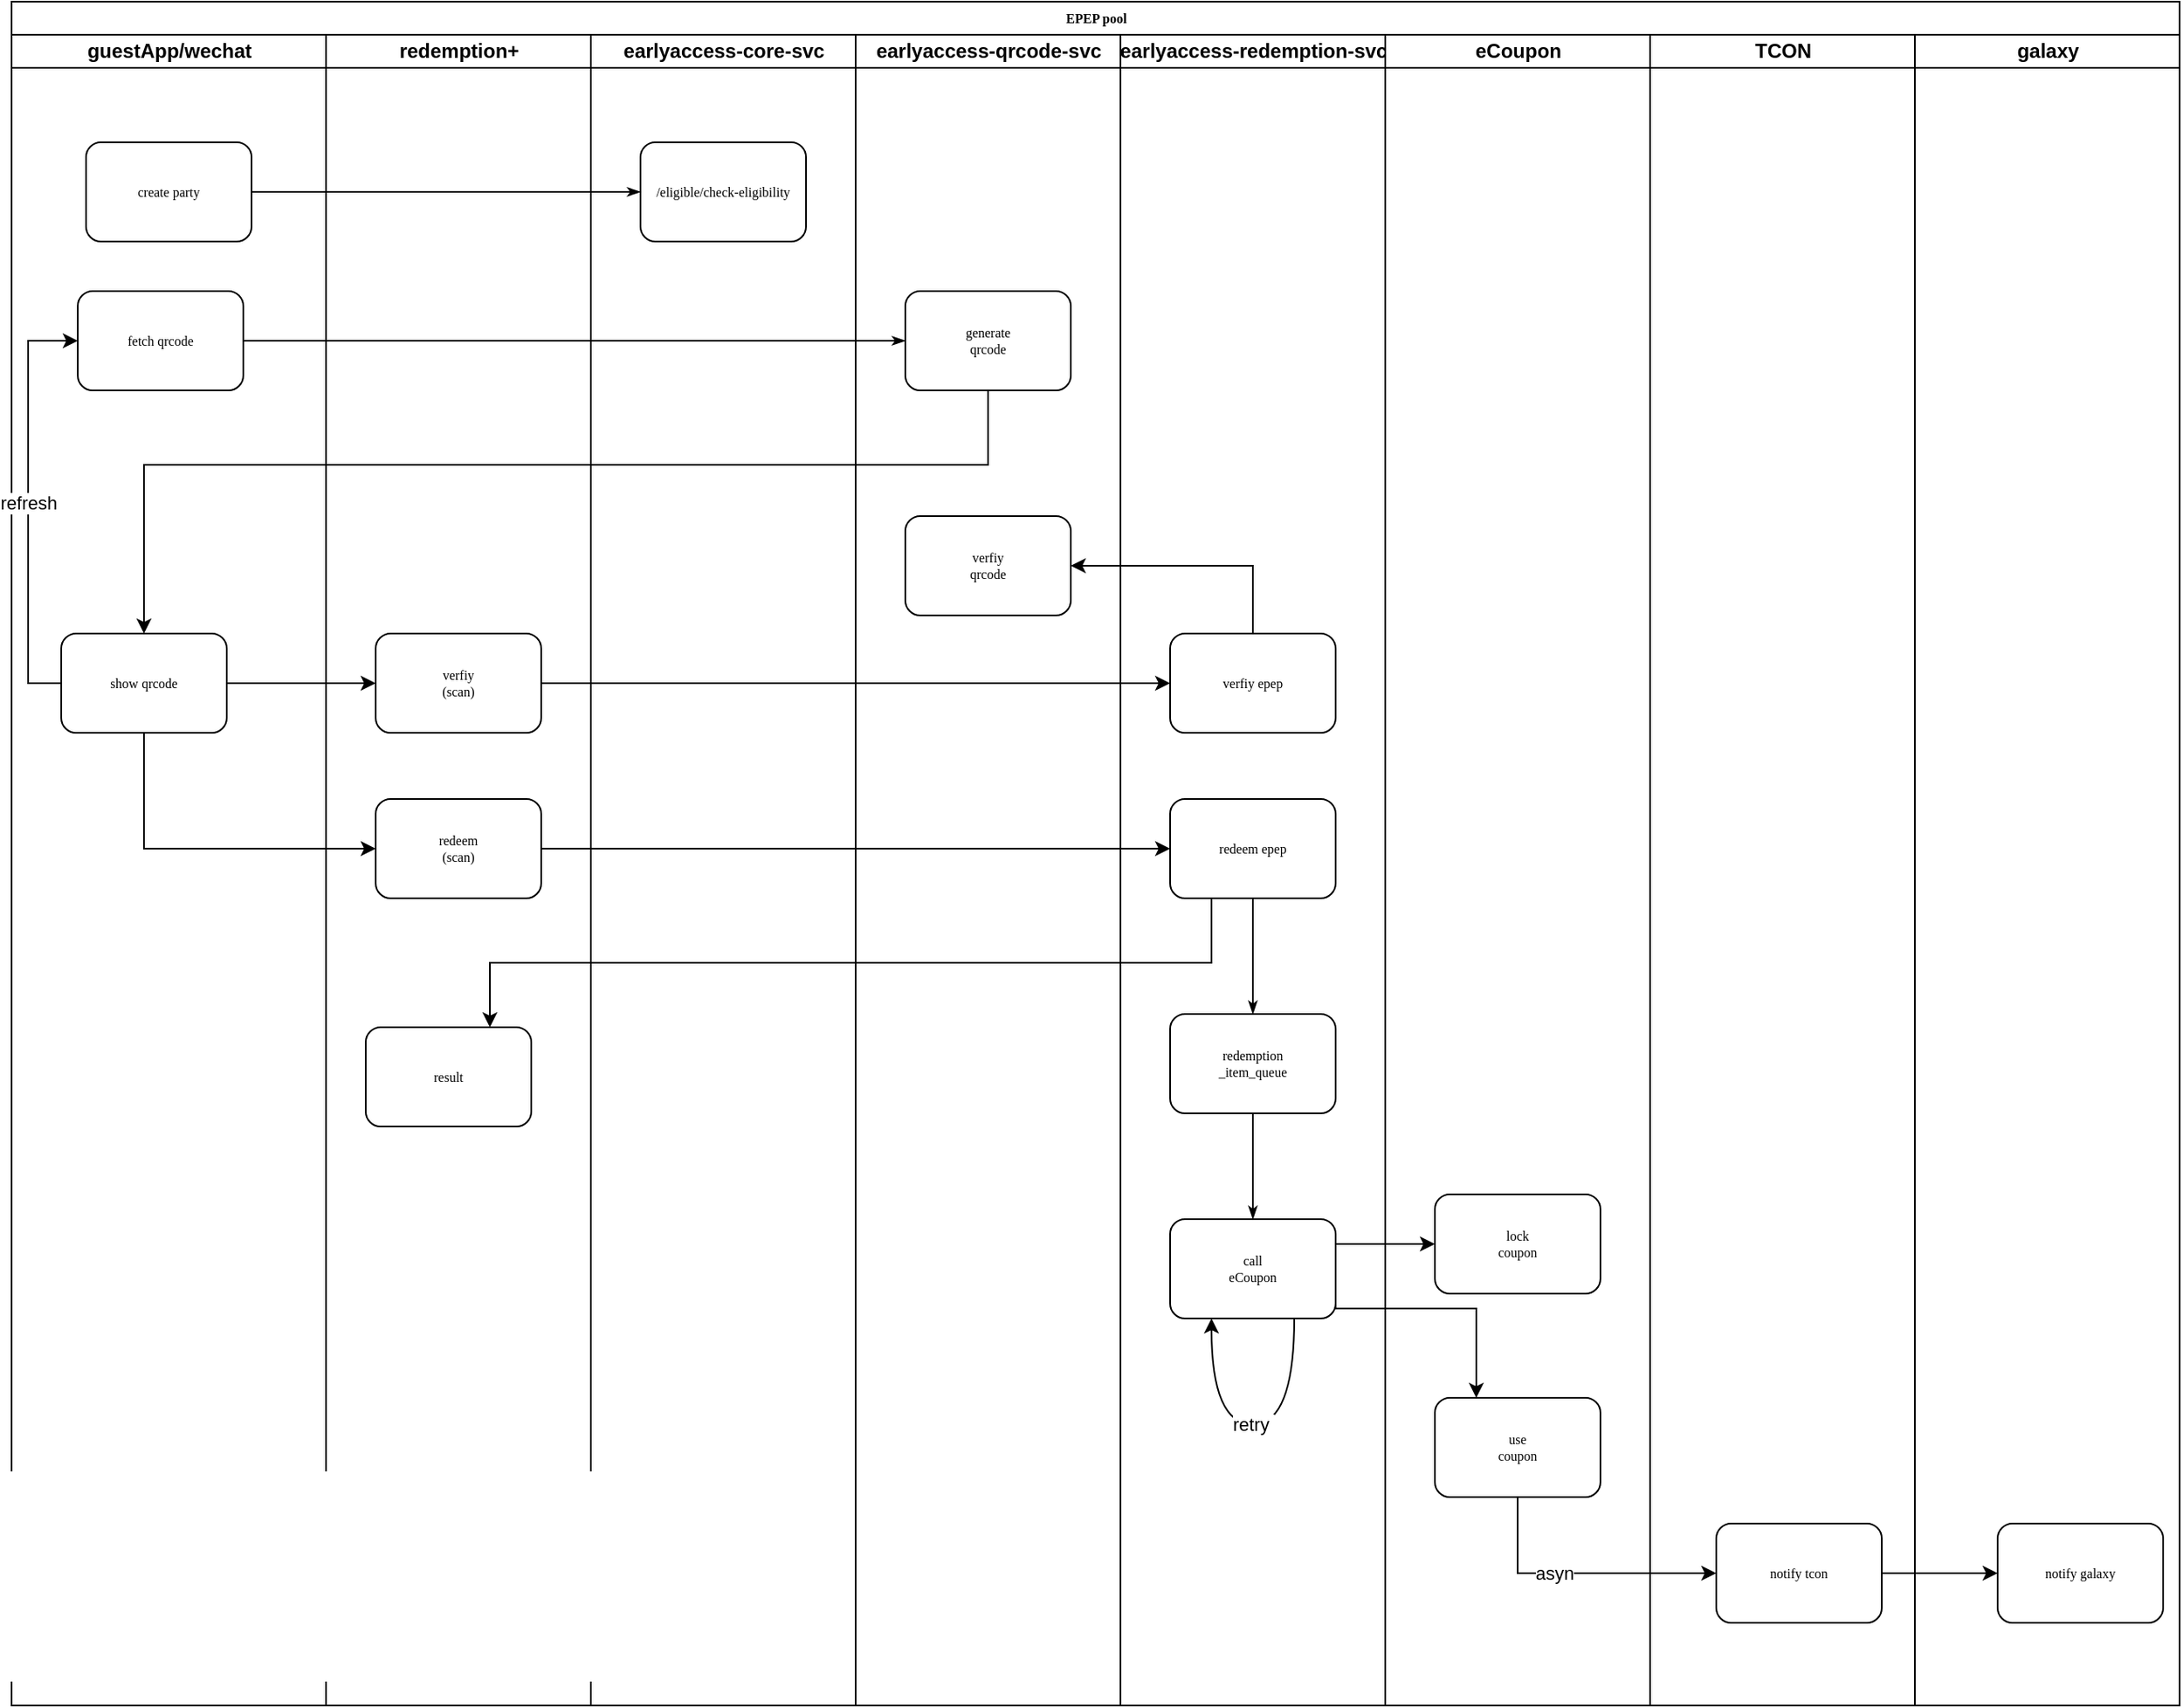 <mxfile version="14.9.6" type="github">
  <diagram id="EUtWWq-tNDuLtqVCqcBS" name="Page-1">
    <mxGraphModel dx="1679" dy="843" grid="1" gridSize="10" guides="1" tooltips="1" connect="1" arrows="1" fold="1" page="1" pageScale="1" pageWidth="827" pageHeight="1169" math="0" shadow="0">
      <root>
        <mxCell id="0" />
        <mxCell id="1" parent="0" />
        <mxCell id="hakcB5w8vH9MiChZhZsF-4" value="EPEP pool" style="swimlane;html=1;childLayout=stackLayout;startSize=20;rounded=0;shadow=0;labelBackgroundColor=none;strokeWidth=1;fontFamily=Verdana;fontSize=8;align=center;" vertex="1" parent="1">
          <mxGeometry x="150" y="40" width="1310" height="1030" as="geometry" />
        </mxCell>
        <mxCell id="hakcB5w8vH9MiChZhZsF-9" style="edgeStyle=orthogonalEdgeStyle;rounded=1;html=1;labelBackgroundColor=none;startArrow=none;startFill=0;startSize=5;endArrow=classicThin;endFill=1;endSize=5;jettySize=auto;orthogonalLoop=1;strokeWidth=1;fontFamily=Verdana;fontSize=8" edge="1" parent="hakcB5w8vH9MiChZhZsF-4" source="hakcB5w8vH9MiChZhZsF-6" target="hakcB5w8vH9MiChZhZsF-25">
          <mxGeometry relative="1" as="geometry" />
        </mxCell>
        <mxCell id="hakcB5w8vH9MiChZhZsF-11" style="edgeStyle=orthogonalEdgeStyle;rounded=1;html=1;labelBackgroundColor=none;startArrow=none;startFill=0;startSize=5;endArrow=classicThin;endFill=1;endSize=5;jettySize=auto;orthogonalLoop=1;strokeWidth=1;fontFamily=Verdana;fontSize=8" edge="1" parent="hakcB5w8vH9MiChZhZsF-4" source="hakcB5w8vH9MiChZhZsF-7" target="hakcB5w8vH9MiChZhZsF-27">
          <mxGeometry relative="1" as="geometry" />
        </mxCell>
        <mxCell id="hakcB5w8vH9MiChZhZsF-5" value="guestApp/wechat" style="swimlane;html=1;startSize=20;" vertex="1" parent="hakcB5w8vH9MiChZhZsF-4">
          <mxGeometry y="20" width="190" height="1010" as="geometry" />
        </mxCell>
        <mxCell id="hakcB5w8vH9MiChZhZsF-6" value="&lt;span style=&quot;font-size: 8px&quot;&gt;create party&lt;/span&gt;" style="rounded=1;whiteSpace=wrap;html=1;shadow=0;labelBackgroundColor=none;strokeWidth=1;fontFamily=Verdana;fontSize=8;align=center;" vertex="1" parent="hakcB5w8vH9MiChZhZsF-5">
          <mxGeometry x="45" y="65" width="100" height="60" as="geometry" />
        </mxCell>
        <mxCell id="hakcB5w8vH9MiChZhZsF-7" value="fetch qrcode" style="rounded=1;whiteSpace=wrap;html=1;shadow=0;labelBackgroundColor=none;strokeWidth=1;fontFamily=Verdana;fontSize=8;align=center;" vertex="1" parent="hakcB5w8vH9MiChZhZsF-5">
          <mxGeometry x="40" y="155" width="100" height="60" as="geometry" />
        </mxCell>
        <mxCell id="hakcB5w8vH9MiChZhZsF-64" style="edgeStyle=orthogonalEdgeStyle;rounded=0;orthogonalLoop=1;jettySize=auto;html=1;exitX=0;exitY=0.5;exitDx=0;exitDy=0;entryX=0;entryY=0.5;entryDx=0;entryDy=0;" edge="1" parent="hakcB5w8vH9MiChZhZsF-5" source="hakcB5w8vH9MiChZhZsF-8" target="hakcB5w8vH9MiChZhZsF-7">
          <mxGeometry relative="1" as="geometry">
            <Array as="points">
              <mxPoint x="10" y="392" />
              <mxPoint x="10" y="185" />
            </Array>
          </mxGeometry>
        </mxCell>
        <mxCell id="hakcB5w8vH9MiChZhZsF-65" value="refresh" style="edgeLabel;html=1;align=center;verticalAlign=middle;resizable=0;points=[];" vertex="1" connectable="0" parent="hakcB5w8vH9MiChZhZsF-64">
          <mxGeometry x="0.005" relative="1" as="geometry">
            <mxPoint as="offset" />
          </mxGeometry>
        </mxCell>
        <mxCell id="hakcB5w8vH9MiChZhZsF-8" value="show qrcode" style="rounded=1;whiteSpace=wrap;html=1;shadow=0;labelBackgroundColor=none;strokeWidth=1;fontFamily=Verdana;fontSize=8;align=center;" vertex="1" parent="hakcB5w8vH9MiChZhZsF-5">
          <mxGeometry x="30" y="362" width="100" height="60" as="geometry" />
        </mxCell>
        <mxCell id="hakcB5w8vH9MiChZhZsF-24" value="redemption+" style="swimlane;html=1;startSize=20;" vertex="1" parent="hakcB5w8vH9MiChZhZsF-4">
          <mxGeometry x="190" y="20" width="160" height="1010" as="geometry" />
        </mxCell>
        <mxCell id="hakcB5w8vH9MiChZhZsF-34" value="verfiy&lt;br&gt;(scan)" style="rounded=1;whiteSpace=wrap;html=1;shadow=0;labelBackgroundColor=none;strokeWidth=1;fontFamily=Verdana;fontSize=8;align=center;" vertex="1" parent="hakcB5w8vH9MiChZhZsF-24">
          <mxGeometry x="30" y="362" width="100" height="60" as="geometry" />
        </mxCell>
        <mxCell id="hakcB5w8vH9MiChZhZsF-60" value="redeem&lt;br&gt;(scan)" style="rounded=1;whiteSpace=wrap;html=1;shadow=0;labelBackgroundColor=none;strokeWidth=1;fontFamily=Verdana;fontSize=8;align=center;" vertex="1" parent="hakcB5w8vH9MiChZhZsF-24">
          <mxGeometry x="30" y="462" width="100" height="60" as="geometry" />
        </mxCell>
        <mxCell id="hakcB5w8vH9MiChZhZsF-70" value="result" style="rounded=1;whiteSpace=wrap;html=1;shadow=0;labelBackgroundColor=none;strokeWidth=1;fontFamily=Verdana;fontSize=8;align=center;" vertex="1" parent="hakcB5w8vH9MiChZhZsF-24">
          <mxGeometry x="24" y="600" width="100" height="60" as="geometry" />
        </mxCell>
        <mxCell id="hakcB5w8vH9MiChZhZsF-26" value="earlyaccess-core-svc" style="swimlane;html=1;startSize=20;" vertex="1" parent="hakcB5w8vH9MiChZhZsF-4">
          <mxGeometry x="350" y="20" width="160" height="1010" as="geometry" />
        </mxCell>
        <mxCell id="hakcB5w8vH9MiChZhZsF-25" value="&lt;span style=&quot;font-size: 8px&quot;&gt;/eligible/check-eligibility&lt;/span&gt;" style="rounded=1;whiteSpace=wrap;html=1;shadow=0;labelBackgroundColor=none;strokeWidth=1;fontFamily=Verdana;fontSize=8;align=center;" vertex="1" parent="hakcB5w8vH9MiChZhZsF-26">
          <mxGeometry x="30" y="65" width="100" height="60" as="geometry" />
        </mxCell>
        <mxCell id="hakcB5w8vH9MiChZhZsF-31" value="earlyaccess-qrcode-svc" style="swimlane;html=1;startSize=20;" vertex="1" parent="hakcB5w8vH9MiChZhZsF-4">
          <mxGeometry x="510" y="20" width="160" height="1010" as="geometry" />
        </mxCell>
        <mxCell id="hakcB5w8vH9MiChZhZsF-27" value="&lt;span style=&quot;font-size: 8px&quot;&gt;generate&lt;br&gt;qrcode&lt;br&gt;&lt;/span&gt;" style="rounded=1;whiteSpace=wrap;html=1;shadow=0;labelBackgroundColor=none;strokeWidth=1;fontFamily=Verdana;fontSize=8;align=center;" vertex="1" parent="hakcB5w8vH9MiChZhZsF-31">
          <mxGeometry x="30" y="155" width="100" height="60" as="geometry" />
        </mxCell>
        <mxCell id="hakcB5w8vH9MiChZhZsF-67" value="verfiy&lt;br&gt;qrcode" style="rounded=1;whiteSpace=wrap;html=1;shadow=0;labelBackgroundColor=none;strokeWidth=1;fontFamily=Verdana;fontSize=8;align=center;" vertex="1" parent="hakcB5w8vH9MiChZhZsF-31">
          <mxGeometry x="30" y="291" width="100" height="60" as="geometry" />
        </mxCell>
        <mxCell id="hakcB5w8vH9MiChZhZsF-40" value="earlyaccess-redemption-svc" style="swimlane;html=1;startSize=20;" vertex="1" parent="hakcB5w8vH9MiChZhZsF-4">
          <mxGeometry x="670" y="20" width="160" height="1010" as="geometry" />
        </mxCell>
        <mxCell id="hakcB5w8vH9MiChZhZsF-41" value="redeem epep" style="rounded=1;whiteSpace=wrap;html=1;shadow=0;labelBackgroundColor=none;strokeWidth=1;fontFamily=Verdana;fontSize=8;align=center;" vertex="1" parent="hakcB5w8vH9MiChZhZsF-40">
          <mxGeometry x="30" y="462" width="100" height="60" as="geometry" />
        </mxCell>
        <mxCell id="hakcB5w8vH9MiChZhZsF-42" value="&lt;span style=&quot;font-size: 8px&quot;&gt;redemption&lt;br&gt;_item_queue&lt;/span&gt;" style="rounded=1;whiteSpace=wrap;html=1;shadow=0;labelBackgroundColor=none;strokeWidth=1;fontFamily=Verdana;fontSize=8;align=center;" vertex="1" parent="hakcB5w8vH9MiChZhZsF-40">
          <mxGeometry x="30" y="592" width="100" height="60" as="geometry" />
        </mxCell>
        <mxCell id="hakcB5w8vH9MiChZhZsF-43" value="call&lt;br&gt;eCoupon" style="rounded=1;whiteSpace=wrap;html=1;shadow=0;labelBackgroundColor=none;strokeWidth=1;fontFamily=Verdana;fontSize=8;align=center;" vertex="1" parent="hakcB5w8vH9MiChZhZsF-40">
          <mxGeometry x="30" y="716" width="100" height="60" as="geometry" />
        </mxCell>
        <mxCell id="hakcB5w8vH9MiChZhZsF-45" style="edgeStyle=orthogonalEdgeStyle;rounded=1;html=1;labelBackgroundColor=none;startArrow=none;startFill=0;startSize=5;endArrow=classicThin;endFill=1;endSize=5;jettySize=auto;orthogonalLoop=1;strokeWidth=1;fontFamily=Verdana;fontSize=8" edge="1" parent="hakcB5w8vH9MiChZhZsF-40" source="hakcB5w8vH9MiChZhZsF-41" target="hakcB5w8vH9MiChZhZsF-42">
          <mxGeometry relative="1" as="geometry" />
        </mxCell>
        <mxCell id="hakcB5w8vH9MiChZhZsF-46" style="edgeStyle=orthogonalEdgeStyle;rounded=1;html=1;labelBackgroundColor=none;startArrow=none;startFill=0;startSize=5;endArrow=classicThin;endFill=1;endSize=5;jettySize=auto;orthogonalLoop=1;strokeWidth=1;fontFamily=Verdana;fontSize=8" edge="1" parent="hakcB5w8vH9MiChZhZsF-40" source="hakcB5w8vH9MiChZhZsF-42" target="hakcB5w8vH9MiChZhZsF-43">
          <mxGeometry relative="1" as="geometry" />
        </mxCell>
        <mxCell id="hakcB5w8vH9MiChZhZsF-57" value="verfiy epep" style="rounded=1;whiteSpace=wrap;html=1;shadow=0;labelBackgroundColor=none;strokeWidth=1;fontFamily=Verdana;fontSize=8;align=center;" vertex="1" parent="hakcB5w8vH9MiChZhZsF-40">
          <mxGeometry x="30" y="362" width="100" height="60" as="geometry" />
        </mxCell>
        <mxCell id="hakcB5w8vH9MiChZhZsF-81" value="retry&amp;nbsp;" style="edgeStyle=orthogonalEdgeStyle;curved=1;rounded=0;orthogonalLoop=1;jettySize=auto;html=1;exitX=0.75;exitY=1;exitDx=0;exitDy=0;entryX=0.25;entryY=1;entryDx=0;entryDy=0;" edge="1" parent="hakcB5w8vH9MiChZhZsF-40" source="hakcB5w8vH9MiChZhZsF-43" target="hakcB5w8vH9MiChZhZsF-43">
          <mxGeometry relative="1" as="geometry">
            <Array as="points">
              <mxPoint x="105" y="840" />
              <mxPoint x="55" y="840" />
            </Array>
          </mxGeometry>
        </mxCell>
        <mxCell id="hakcB5w8vH9MiChZhZsF-47" value="eCoupon" style="swimlane;html=1;startSize=20;" vertex="1" parent="hakcB5w8vH9MiChZhZsF-4">
          <mxGeometry x="830" y="20" width="160" height="1010" as="geometry" />
        </mxCell>
        <mxCell id="hakcB5w8vH9MiChZhZsF-48" value="use&lt;br&gt;coupon" style="rounded=1;whiteSpace=wrap;html=1;shadow=0;labelBackgroundColor=none;strokeWidth=1;fontFamily=Verdana;fontSize=8;align=center;" vertex="1" parent="hakcB5w8vH9MiChZhZsF-47">
          <mxGeometry x="30" y="824" width="100" height="60" as="geometry" />
        </mxCell>
        <mxCell id="hakcB5w8vH9MiChZhZsF-29" value="lock&lt;br&gt;coupon" style="rounded=1;whiteSpace=wrap;html=1;shadow=0;labelBackgroundColor=none;strokeWidth=1;fontFamily=Verdana;fontSize=8;align=center;" vertex="1" parent="hakcB5w8vH9MiChZhZsF-47">
          <mxGeometry x="30" y="701" width="100" height="60" as="geometry" />
        </mxCell>
        <mxCell id="hakcB5w8vH9MiChZhZsF-49" value="TCON" style="swimlane;html=1;startSize=20;" vertex="1" parent="hakcB5w8vH9MiChZhZsF-4">
          <mxGeometry x="990" y="20" width="160" height="1010" as="geometry" />
        </mxCell>
        <mxCell id="hakcB5w8vH9MiChZhZsF-73" value="notify tcon" style="rounded=1;whiteSpace=wrap;html=1;shadow=0;labelBackgroundColor=none;strokeWidth=1;fontFamily=Verdana;fontSize=8;align=center;" vertex="1" parent="hakcB5w8vH9MiChZhZsF-49">
          <mxGeometry x="40" y="900" width="100" height="60" as="geometry" />
        </mxCell>
        <mxCell id="hakcB5w8vH9MiChZhZsF-53" value="galaxy" style="swimlane;html=1;startSize=20;" vertex="1" parent="hakcB5w8vH9MiChZhZsF-4">
          <mxGeometry x="1150" y="20" width="160" height="1010" as="geometry" />
        </mxCell>
        <mxCell id="hakcB5w8vH9MiChZhZsF-56" value="notify galaxy" style="rounded=1;whiteSpace=wrap;html=1;shadow=0;labelBackgroundColor=none;strokeWidth=1;fontFamily=Verdana;fontSize=8;align=center;" vertex="1" parent="hakcB5w8vH9MiChZhZsF-53">
          <mxGeometry x="50" y="900" width="100" height="60" as="geometry" />
        </mxCell>
        <mxCell id="hakcB5w8vH9MiChZhZsF-58" style="edgeStyle=orthogonalEdgeStyle;rounded=0;orthogonalLoop=1;jettySize=auto;html=1;exitX=0.5;exitY=1;exitDx=0;exitDy=0;" edge="1" parent="hakcB5w8vH9MiChZhZsF-4" source="hakcB5w8vH9MiChZhZsF-27" target="hakcB5w8vH9MiChZhZsF-8">
          <mxGeometry relative="1" as="geometry">
            <Array as="points">
              <mxPoint x="590" y="280" />
              <mxPoint x="80" y="280" />
            </Array>
          </mxGeometry>
        </mxCell>
        <mxCell id="hakcB5w8vH9MiChZhZsF-61" style="edgeStyle=orthogonalEdgeStyle;rounded=0;orthogonalLoop=1;jettySize=auto;html=1;exitX=1;exitY=0.5;exitDx=0;exitDy=0;" edge="1" parent="hakcB5w8vH9MiChZhZsF-4" source="hakcB5w8vH9MiChZhZsF-8" target="hakcB5w8vH9MiChZhZsF-34">
          <mxGeometry relative="1" as="geometry" />
        </mxCell>
        <mxCell id="hakcB5w8vH9MiChZhZsF-62" style="edgeStyle=orthogonalEdgeStyle;rounded=0;orthogonalLoop=1;jettySize=auto;html=1;exitX=1;exitY=0.5;exitDx=0;exitDy=0;" edge="1" parent="hakcB5w8vH9MiChZhZsF-4" source="hakcB5w8vH9MiChZhZsF-34" target="hakcB5w8vH9MiChZhZsF-57">
          <mxGeometry relative="1" as="geometry" />
        </mxCell>
        <mxCell id="hakcB5w8vH9MiChZhZsF-63" style="edgeStyle=orthogonalEdgeStyle;rounded=0;orthogonalLoop=1;jettySize=auto;html=1;exitX=0.5;exitY=1;exitDx=0;exitDy=0;entryX=0;entryY=0.5;entryDx=0;entryDy=0;" edge="1" parent="hakcB5w8vH9MiChZhZsF-4" source="hakcB5w8vH9MiChZhZsF-8" target="hakcB5w8vH9MiChZhZsF-60">
          <mxGeometry relative="1" as="geometry" />
        </mxCell>
        <mxCell id="hakcB5w8vH9MiChZhZsF-66" style="edgeStyle=orthogonalEdgeStyle;rounded=0;orthogonalLoop=1;jettySize=auto;html=1;exitX=1;exitY=0.5;exitDx=0;exitDy=0;entryX=0;entryY=0.5;entryDx=0;entryDy=0;" edge="1" parent="hakcB5w8vH9MiChZhZsF-4" source="hakcB5w8vH9MiChZhZsF-60" target="hakcB5w8vH9MiChZhZsF-41">
          <mxGeometry relative="1" as="geometry" />
        </mxCell>
        <mxCell id="hakcB5w8vH9MiChZhZsF-68" style="edgeStyle=orthogonalEdgeStyle;rounded=0;orthogonalLoop=1;jettySize=auto;html=1;exitX=0.5;exitY=0;exitDx=0;exitDy=0;entryX=1;entryY=0.5;entryDx=0;entryDy=0;" edge="1" parent="hakcB5w8vH9MiChZhZsF-4" source="hakcB5w8vH9MiChZhZsF-57" target="hakcB5w8vH9MiChZhZsF-67">
          <mxGeometry relative="1" as="geometry" />
        </mxCell>
        <mxCell id="hakcB5w8vH9MiChZhZsF-72" style="edgeStyle=orthogonalEdgeStyle;rounded=0;orthogonalLoop=1;jettySize=auto;html=1;exitX=0.25;exitY=1;exitDx=0;exitDy=0;entryX=0.75;entryY=0;entryDx=0;entryDy=0;" edge="1" parent="hakcB5w8vH9MiChZhZsF-4" source="hakcB5w8vH9MiChZhZsF-41" target="hakcB5w8vH9MiChZhZsF-70">
          <mxGeometry relative="1" as="geometry" />
        </mxCell>
        <mxCell id="hakcB5w8vH9MiChZhZsF-74" style="edgeStyle=orthogonalEdgeStyle;rounded=0;orthogonalLoop=1;jettySize=auto;html=1;exitX=0.5;exitY=1;exitDx=0;exitDy=0;entryX=0;entryY=0.5;entryDx=0;entryDy=0;" edge="1" parent="hakcB5w8vH9MiChZhZsF-4" source="hakcB5w8vH9MiChZhZsF-48" target="hakcB5w8vH9MiChZhZsF-73">
          <mxGeometry relative="1" as="geometry" />
        </mxCell>
        <mxCell id="hakcB5w8vH9MiChZhZsF-76" value="asyn" style="edgeLabel;html=1;align=center;verticalAlign=middle;resizable=0;points=[];" vertex="1" connectable="0" parent="hakcB5w8vH9MiChZhZsF-74">
          <mxGeometry x="-0.181" relative="1" as="geometry">
            <mxPoint as="offset" />
          </mxGeometry>
        </mxCell>
        <mxCell id="hakcB5w8vH9MiChZhZsF-75" style="edgeStyle=orthogonalEdgeStyle;rounded=0;orthogonalLoop=1;jettySize=auto;html=1;exitX=1;exitY=0.5;exitDx=0;exitDy=0;" edge="1" parent="hakcB5w8vH9MiChZhZsF-4" source="hakcB5w8vH9MiChZhZsF-73" target="hakcB5w8vH9MiChZhZsF-56">
          <mxGeometry relative="1" as="geometry" />
        </mxCell>
        <mxCell id="hakcB5w8vH9MiChZhZsF-78" style="edgeStyle=elbowEdgeStyle;rounded=0;orthogonalLoop=1;jettySize=auto;html=1;exitX=1;exitY=0.75;exitDx=0;exitDy=0;entryX=0.25;entryY=0;entryDx=0;entryDy=0;elbow=vertical;" edge="1" parent="hakcB5w8vH9MiChZhZsF-4" source="hakcB5w8vH9MiChZhZsF-43" target="hakcB5w8vH9MiChZhZsF-48">
          <mxGeometry relative="1" as="geometry">
            <Array as="points">
              <mxPoint x="830" y="790" />
            </Array>
          </mxGeometry>
        </mxCell>
        <mxCell id="hakcB5w8vH9MiChZhZsF-79" style="edgeStyle=orthogonalEdgeStyle;rounded=0;orthogonalLoop=1;jettySize=auto;html=1;exitX=1;exitY=0.25;exitDx=0;exitDy=0;entryX=0;entryY=0.5;entryDx=0;entryDy=0;" edge="1" parent="hakcB5w8vH9MiChZhZsF-4" source="hakcB5w8vH9MiChZhZsF-43" target="hakcB5w8vH9MiChZhZsF-29">
          <mxGeometry relative="1" as="geometry" />
        </mxCell>
      </root>
    </mxGraphModel>
  </diagram>
</mxfile>
